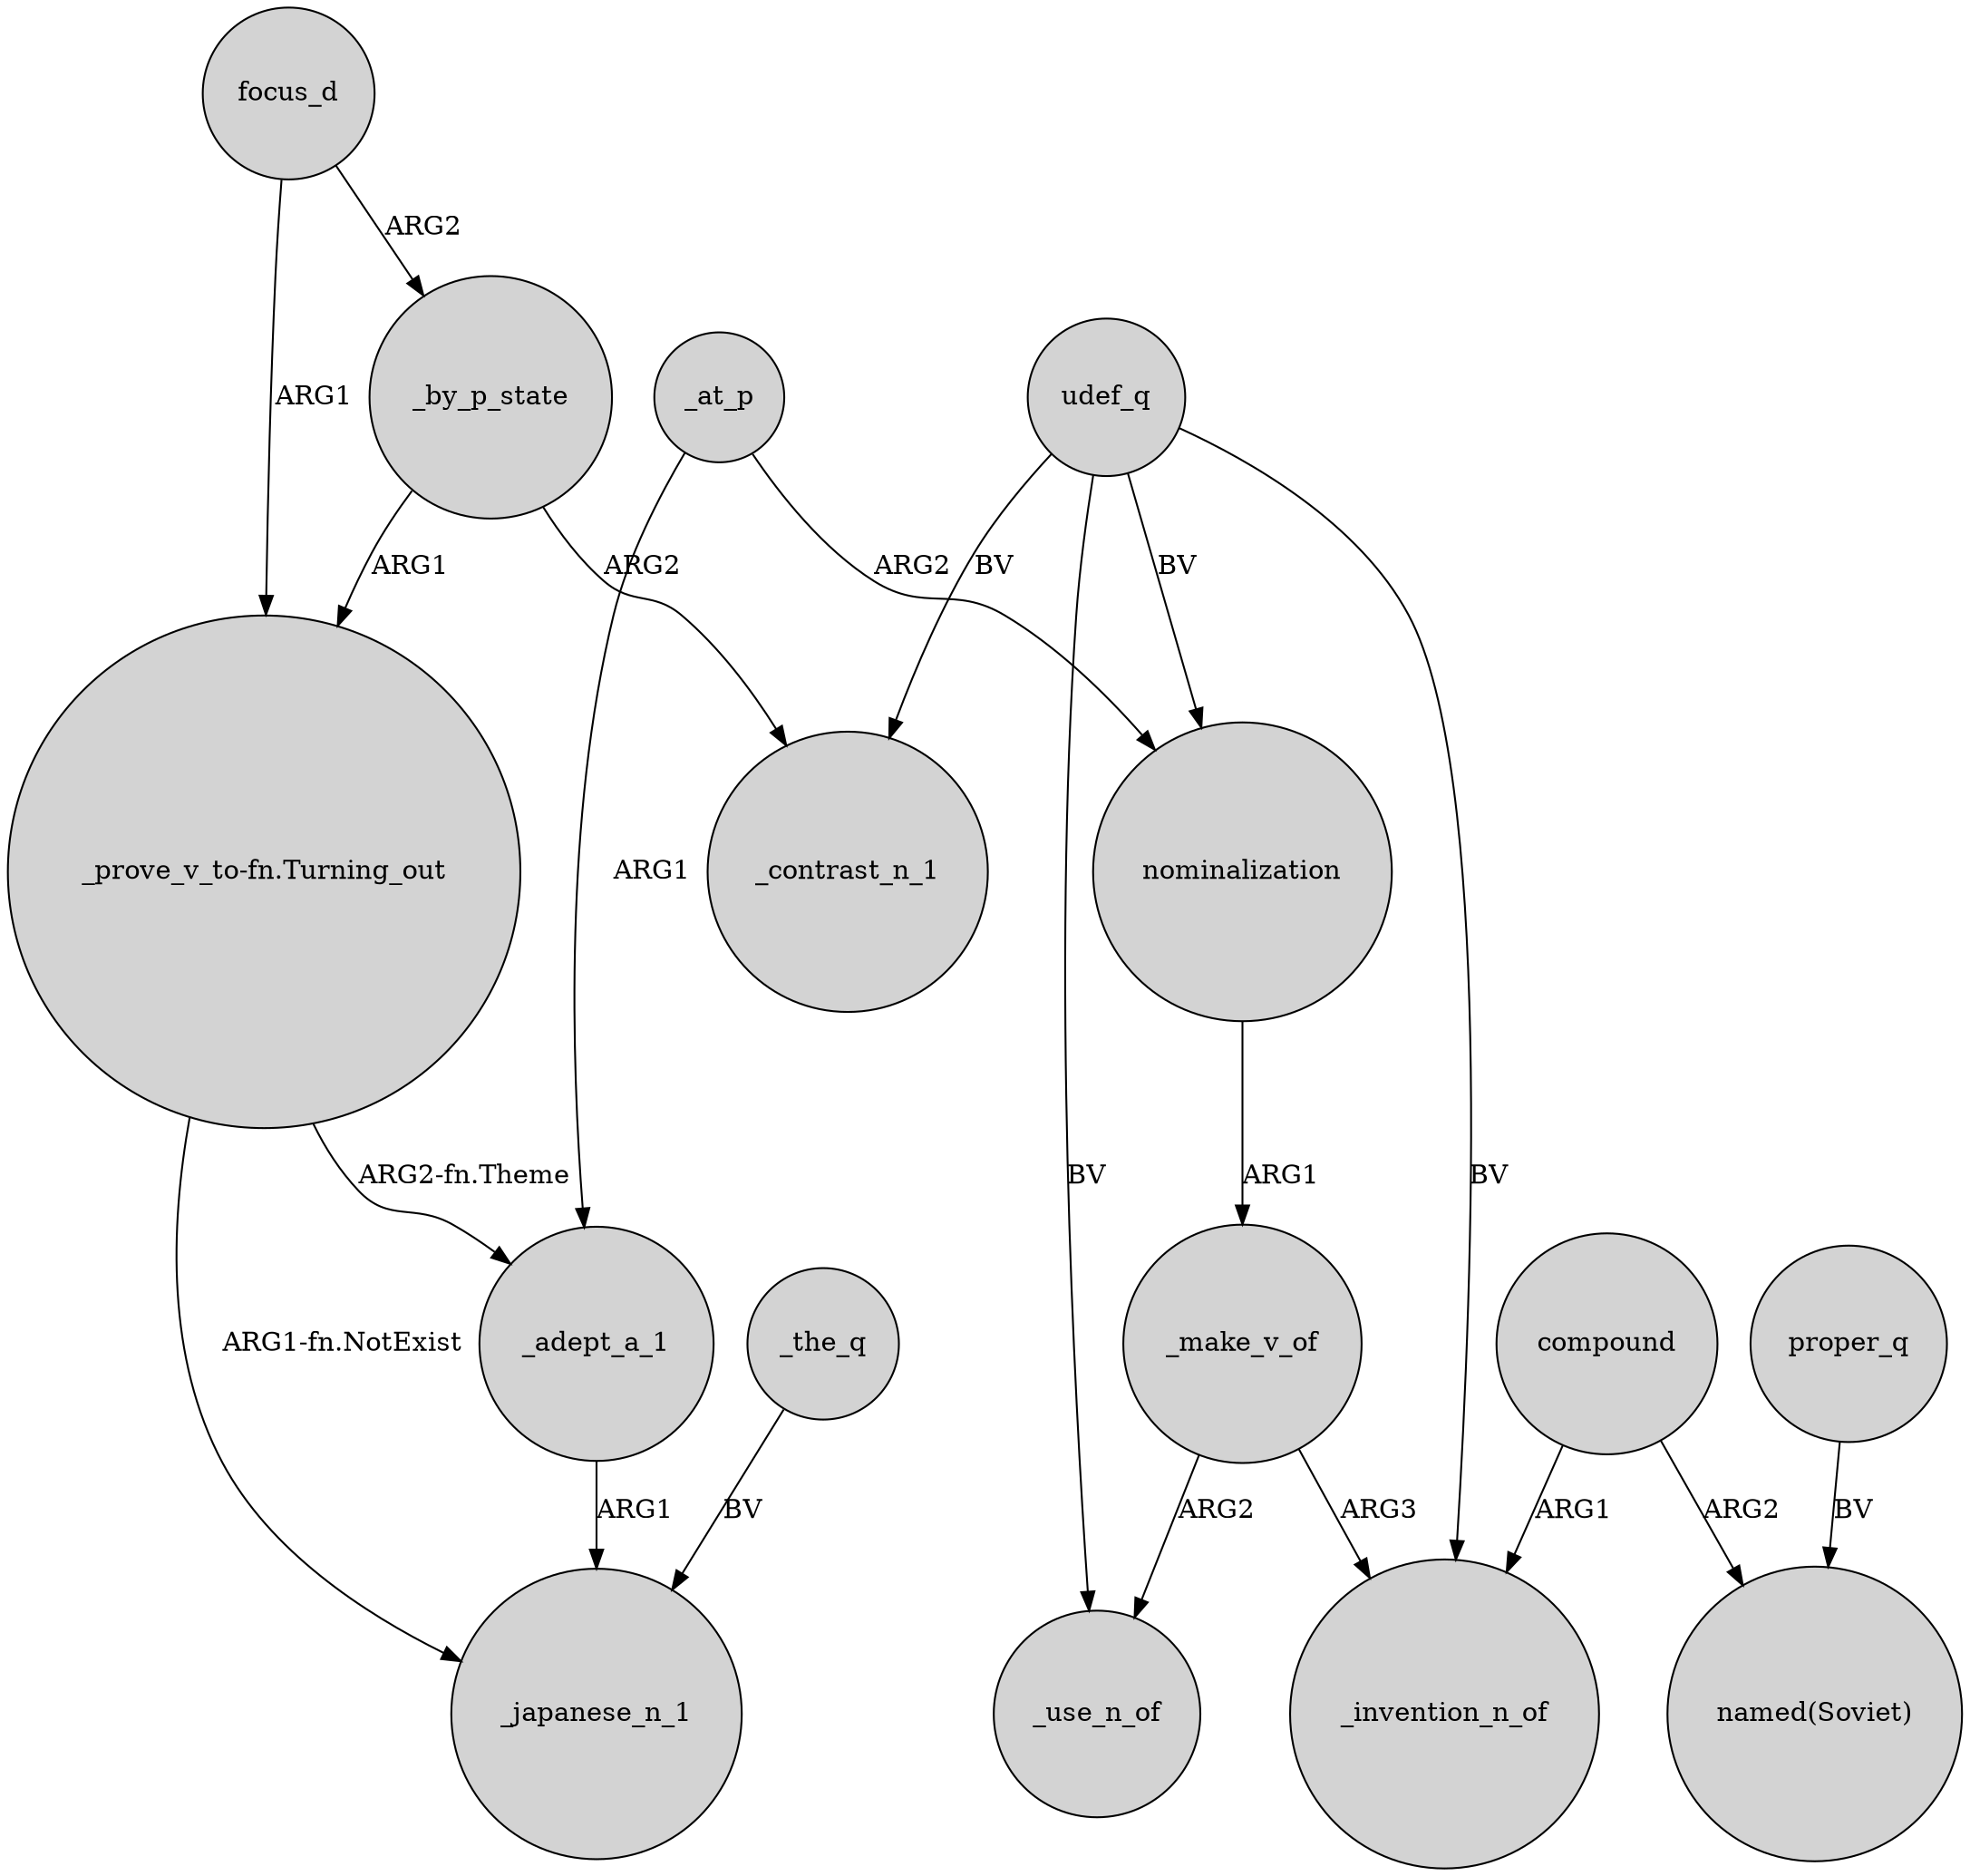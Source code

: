 digraph {
	node [shape=circle style=filled]
	focus_d -> _by_p_state [label=ARG2]
	"_prove_v_to-fn.Turning_out" -> _japanese_n_1 [label="ARG1-fn.NotExist"]
	_adept_a_1 -> _japanese_n_1 [label=ARG1]
	udef_q -> _use_n_of [label=BV]
	compound -> _invention_n_of [label=ARG1]
	udef_q -> _invention_n_of [label=BV]
	proper_q -> "named(Soviet)" [label=BV]
	_by_p_state -> "_prove_v_to-fn.Turning_out" [label=ARG1]
	_the_q -> _japanese_n_1 [label=BV]
	focus_d -> "_prove_v_to-fn.Turning_out" [label=ARG1]
	_make_v_of -> _invention_n_of [label=ARG3]
	_at_p -> _adept_a_1 [label=ARG1]
	udef_q -> _contrast_n_1 [label=BV]
	nominalization -> _make_v_of [label=ARG1]
	"_prove_v_to-fn.Turning_out" -> _adept_a_1 [label="ARG2-fn.Theme"]
	compound -> "named(Soviet)" [label=ARG2]
	udef_q -> nominalization [label=BV]
	_at_p -> nominalization [label=ARG2]
	_by_p_state -> _contrast_n_1 [label=ARG2]
	_make_v_of -> _use_n_of [label=ARG2]
}
